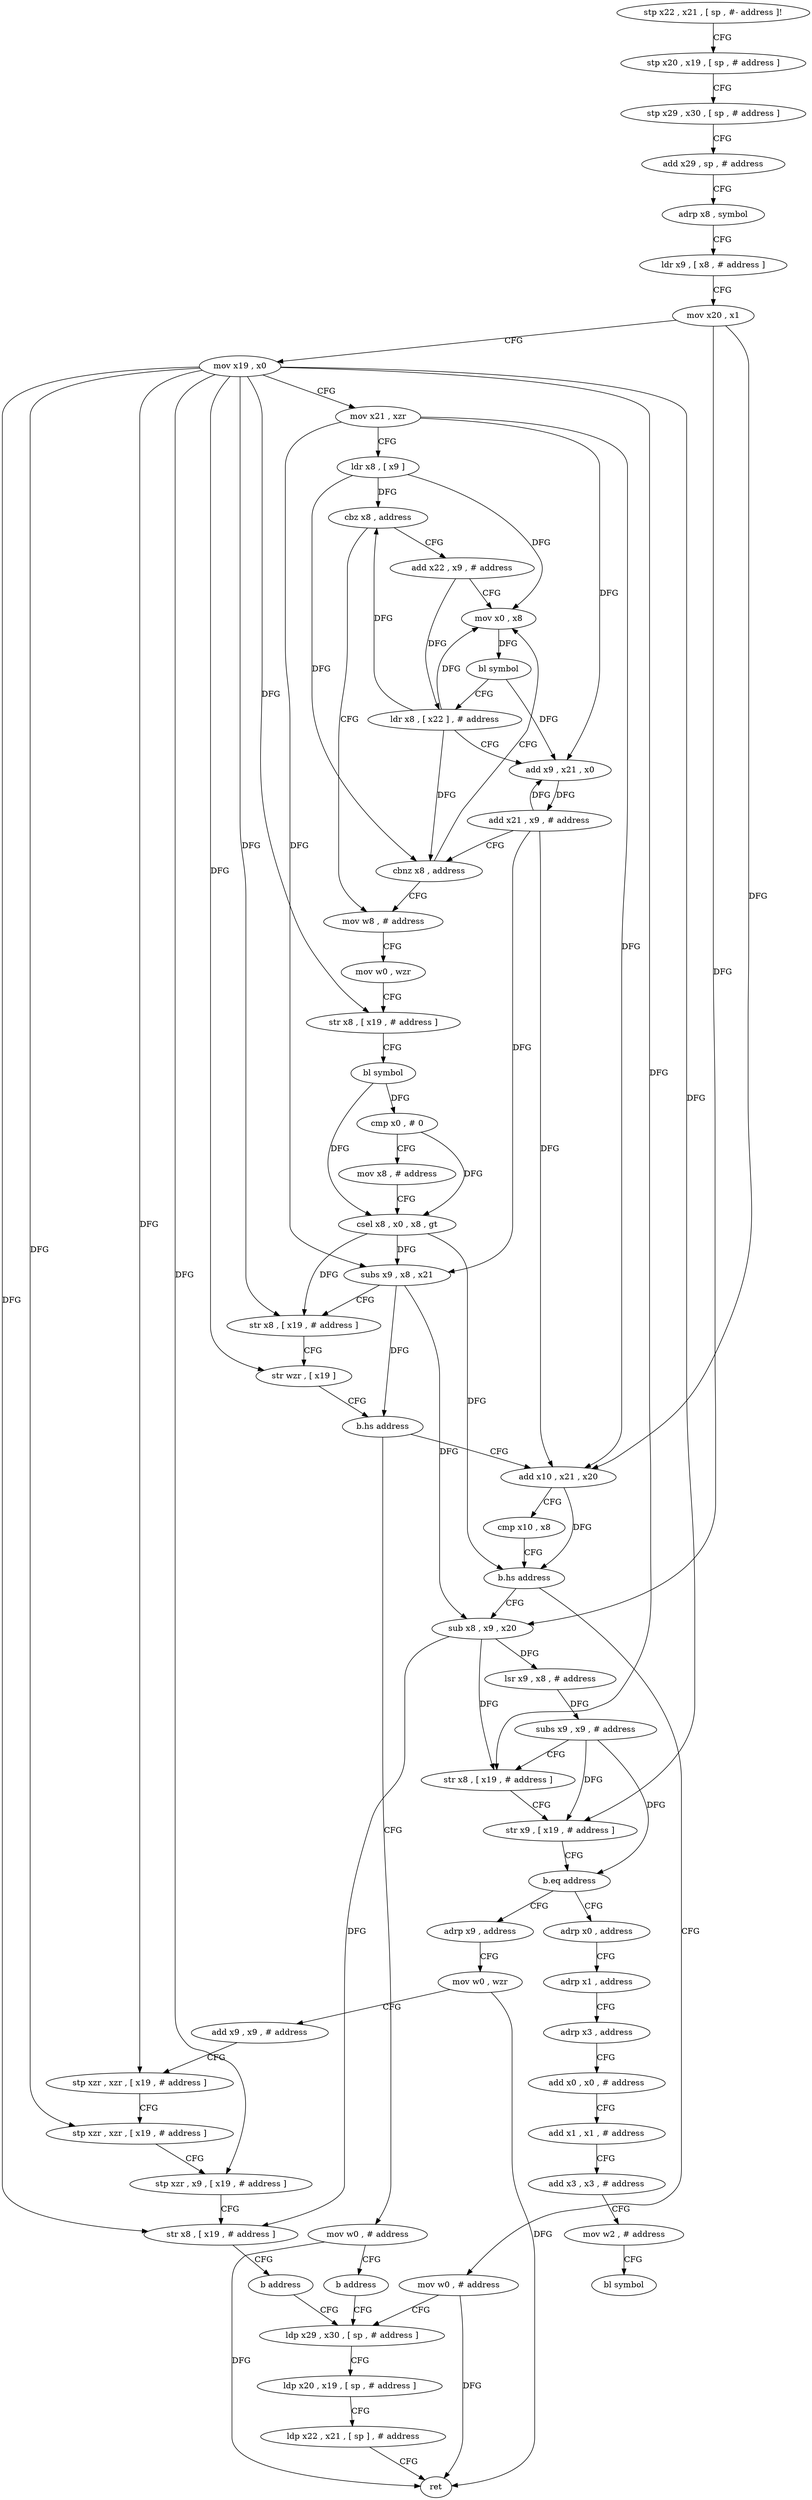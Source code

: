 digraph "func" {
"4214764" [label = "stp x22 , x21 , [ sp , #- address ]!" ]
"4214768" [label = "stp x20 , x19 , [ sp , # address ]" ]
"4214772" [label = "stp x29 , x30 , [ sp , # address ]" ]
"4214776" [label = "add x29 , sp , # address" ]
"4214780" [label = "adrp x8 , symbol" ]
"4214784" [label = "ldr x9 , [ x8 , # address ]" ]
"4214788" [label = "mov x20 , x1" ]
"4214792" [label = "mov x19 , x0" ]
"4214796" [label = "mov x21 , xzr" ]
"4214800" [label = "ldr x8 , [ x9 ]" ]
"4214804" [label = "cbz x8 , address" ]
"4214836" [label = "mov w8 , # address" ]
"4214808" [label = "add x22 , x9 , # address" ]
"4214840" [label = "mov w0 , wzr" ]
"4214844" [label = "str x8 , [ x19 , # address ]" ]
"4214848" [label = "bl symbol" ]
"4214852" [label = "cmp x0 , # 0" ]
"4214856" [label = "mov x8 , # address" ]
"4214860" [label = "csel x8 , x0 , x8 , gt" ]
"4214864" [label = "subs x9 , x8 , x21" ]
"4214868" [label = "str x8 , [ x19 , # address ]" ]
"4214872" [label = "str wzr , [ x19 ]" ]
"4214876" [label = "b.hs address" ]
"4214888" [label = "add x10 , x21 , x20" ]
"4214880" [label = "mov w0 , # address" ]
"4214812" [label = "mov x0 , x8" ]
"4214892" [label = "cmp x10 , x8" ]
"4214896" [label = "b.hs address" ]
"4214956" [label = "mov w0 , # address" ]
"4214900" [label = "sub x8 , x9 , x20" ]
"4214884" [label = "b address" ]
"4214960" [label = "ldp x29 , x30 , [ sp , # address ]" ]
"4214816" [label = "bl symbol" ]
"4214820" [label = "ldr x8 , [ x22 ] , # address" ]
"4214824" [label = "add x9 , x21 , x0" ]
"4214828" [label = "add x21 , x9 , # address" ]
"4214832" [label = "cbnz x8 , address" ]
"4214904" [label = "lsr x9 , x8 , # address" ]
"4214908" [label = "subs x9 , x9 , # address" ]
"4214912" [label = "str x8 , [ x19 , # address ]" ]
"4214916" [label = "str x9 , [ x19 , # address ]" ]
"4214920" [label = "b.eq address" ]
"4214976" [label = "adrp x0 , address" ]
"4214924" [label = "adrp x9 , address" ]
"4214964" [label = "ldp x20 , x19 , [ sp , # address ]" ]
"4214968" [label = "ldp x22 , x21 , [ sp ] , # address" ]
"4214972" [label = "ret" ]
"4214980" [label = "adrp x1 , address" ]
"4214984" [label = "adrp x3 , address" ]
"4214988" [label = "add x0 , x0 , # address" ]
"4214992" [label = "add x1 , x1 , # address" ]
"4214996" [label = "add x3 , x3 , # address" ]
"4215000" [label = "mov w2 , # address" ]
"4215004" [label = "bl symbol" ]
"4214928" [label = "mov w0 , wzr" ]
"4214932" [label = "add x9 , x9 , # address" ]
"4214936" [label = "stp xzr , xzr , [ x19 , # address ]" ]
"4214940" [label = "stp xzr , xzr , [ x19 , # address ]" ]
"4214944" [label = "stp xzr , x9 , [ x19 , # address ]" ]
"4214948" [label = "str x8 , [ x19 , # address ]" ]
"4214952" [label = "b address" ]
"4214764" -> "4214768" [ label = "CFG" ]
"4214768" -> "4214772" [ label = "CFG" ]
"4214772" -> "4214776" [ label = "CFG" ]
"4214776" -> "4214780" [ label = "CFG" ]
"4214780" -> "4214784" [ label = "CFG" ]
"4214784" -> "4214788" [ label = "CFG" ]
"4214788" -> "4214792" [ label = "CFG" ]
"4214788" -> "4214888" [ label = "DFG" ]
"4214788" -> "4214900" [ label = "DFG" ]
"4214792" -> "4214796" [ label = "CFG" ]
"4214792" -> "4214844" [ label = "DFG" ]
"4214792" -> "4214868" [ label = "DFG" ]
"4214792" -> "4214872" [ label = "DFG" ]
"4214792" -> "4214912" [ label = "DFG" ]
"4214792" -> "4214916" [ label = "DFG" ]
"4214792" -> "4214936" [ label = "DFG" ]
"4214792" -> "4214940" [ label = "DFG" ]
"4214792" -> "4214944" [ label = "DFG" ]
"4214792" -> "4214948" [ label = "DFG" ]
"4214796" -> "4214800" [ label = "CFG" ]
"4214796" -> "4214824" [ label = "DFG" ]
"4214796" -> "4214864" [ label = "DFG" ]
"4214796" -> "4214888" [ label = "DFG" ]
"4214800" -> "4214804" [ label = "DFG" ]
"4214800" -> "4214812" [ label = "DFG" ]
"4214800" -> "4214832" [ label = "DFG" ]
"4214804" -> "4214836" [ label = "CFG" ]
"4214804" -> "4214808" [ label = "CFG" ]
"4214836" -> "4214840" [ label = "CFG" ]
"4214808" -> "4214812" [ label = "CFG" ]
"4214808" -> "4214820" [ label = "DFG" ]
"4214840" -> "4214844" [ label = "CFG" ]
"4214844" -> "4214848" [ label = "CFG" ]
"4214848" -> "4214852" [ label = "DFG" ]
"4214848" -> "4214860" [ label = "DFG" ]
"4214852" -> "4214856" [ label = "CFG" ]
"4214852" -> "4214860" [ label = "DFG" ]
"4214856" -> "4214860" [ label = "CFG" ]
"4214860" -> "4214864" [ label = "DFG" ]
"4214860" -> "4214868" [ label = "DFG" ]
"4214860" -> "4214896" [ label = "DFG" ]
"4214864" -> "4214868" [ label = "CFG" ]
"4214864" -> "4214900" [ label = "DFG" ]
"4214864" -> "4214876" [ label = "DFG" ]
"4214868" -> "4214872" [ label = "CFG" ]
"4214872" -> "4214876" [ label = "CFG" ]
"4214876" -> "4214888" [ label = "CFG" ]
"4214876" -> "4214880" [ label = "CFG" ]
"4214888" -> "4214892" [ label = "CFG" ]
"4214888" -> "4214896" [ label = "DFG" ]
"4214880" -> "4214884" [ label = "CFG" ]
"4214880" -> "4214972" [ label = "DFG" ]
"4214812" -> "4214816" [ label = "DFG" ]
"4214892" -> "4214896" [ label = "CFG" ]
"4214896" -> "4214956" [ label = "CFG" ]
"4214896" -> "4214900" [ label = "CFG" ]
"4214956" -> "4214960" [ label = "CFG" ]
"4214956" -> "4214972" [ label = "DFG" ]
"4214900" -> "4214904" [ label = "DFG" ]
"4214900" -> "4214912" [ label = "DFG" ]
"4214900" -> "4214948" [ label = "DFG" ]
"4214884" -> "4214960" [ label = "CFG" ]
"4214960" -> "4214964" [ label = "CFG" ]
"4214816" -> "4214820" [ label = "CFG" ]
"4214816" -> "4214824" [ label = "DFG" ]
"4214820" -> "4214824" [ label = "CFG" ]
"4214820" -> "4214804" [ label = "DFG" ]
"4214820" -> "4214812" [ label = "DFG" ]
"4214820" -> "4214832" [ label = "DFG" ]
"4214824" -> "4214828" [ label = "DFG" ]
"4214828" -> "4214832" [ label = "CFG" ]
"4214828" -> "4214824" [ label = "DFG" ]
"4214828" -> "4214864" [ label = "DFG" ]
"4214828" -> "4214888" [ label = "DFG" ]
"4214832" -> "4214812" [ label = "CFG" ]
"4214832" -> "4214836" [ label = "CFG" ]
"4214904" -> "4214908" [ label = "DFG" ]
"4214908" -> "4214912" [ label = "CFG" ]
"4214908" -> "4214916" [ label = "DFG" ]
"4214908" -> "4214920" [ label = "DFG" ]
"4214912" -> "4214916" [ label = "CFG" ]
"4214916" -> "4214920" [ label = "CFG" ]
"4214920" -> "4214976" [ label = "CFG" ]
"4214920" -> "4214924" [ label = "CFG" ]
"4214976" -> "4214980" [ label = "CFG" ]
"4214924" -> "4214928" [ label = "CFG" ]
"4214964" -> "4214968" [ label = "CFG" ]
"4214968" -> "4214972" [ label = "CFG" ]
"4214980" -> "4214984" [ label = "CFG" ]
"4214984" -> "4214988" [ label = "CFG" ]
"4214988" -> "4214992" [ label = "CFG" ]
"4214992" -> "4214996" [ label = "CFG" ]
"4214996" -> "4215000" [ label = "CFG" ]
"4215000" -> "4215004" [ label = "CFG" ]
"4214928" -> "4214932" [ label = "CFG" ]
"4214928" -> "4214972" [ label = "DFG" ]
"4214932" -> "4214936" [ label = "CFG" ]
"4214936" -> "4214940" [ label = "CFG" ]
"4214940" -> "4214944" [ label = "CFG" ]
"4214944" -> "4214948" [ label = "CFG" ]
"4214948" -> "4214952" [ label = "CFG" ]
"4214952" -> "4214960" [ label = "CFG" ]
}

